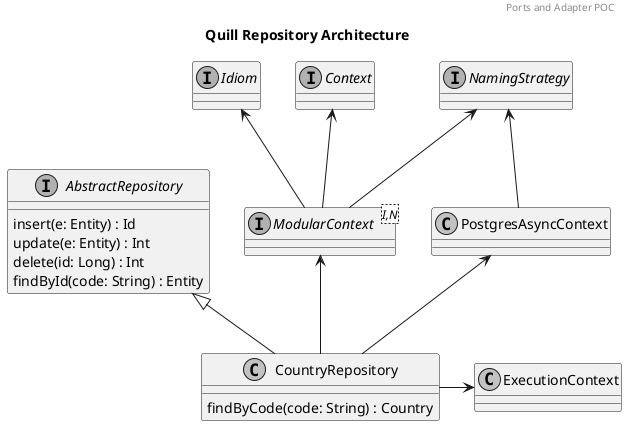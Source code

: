 @startuml
skinparam monochrome true
skinparam BoxPadding 5
header Ports and Adapter POC
title Quill Repository Architecture

interface Idiom
interface NamingStrategy
interface Context
interface AbstractRepository {
  {method} insert(e: Entity) : Id
  {method} update(e: Entity) : Int
  {method} delete(id: Long) : Int
  {method} findById(code: String) : Entity
}
interface ModularContext <I,N>
class     CountryRepository {
  {method} findByCode(code: String) : Country
}

Context <-- ModularContext
Idiom <-- ModularContext
NamingStrategy <-- ModularContext

NamingStrategy <-- PostgresAsyncContext

AbstractRepository <|-- CountryRepository
ModularContext <-- CountryRepository
PostgresAsyncContext <-- CountryRepository

CountryRepository -right-> ExecutionContext

@enduml